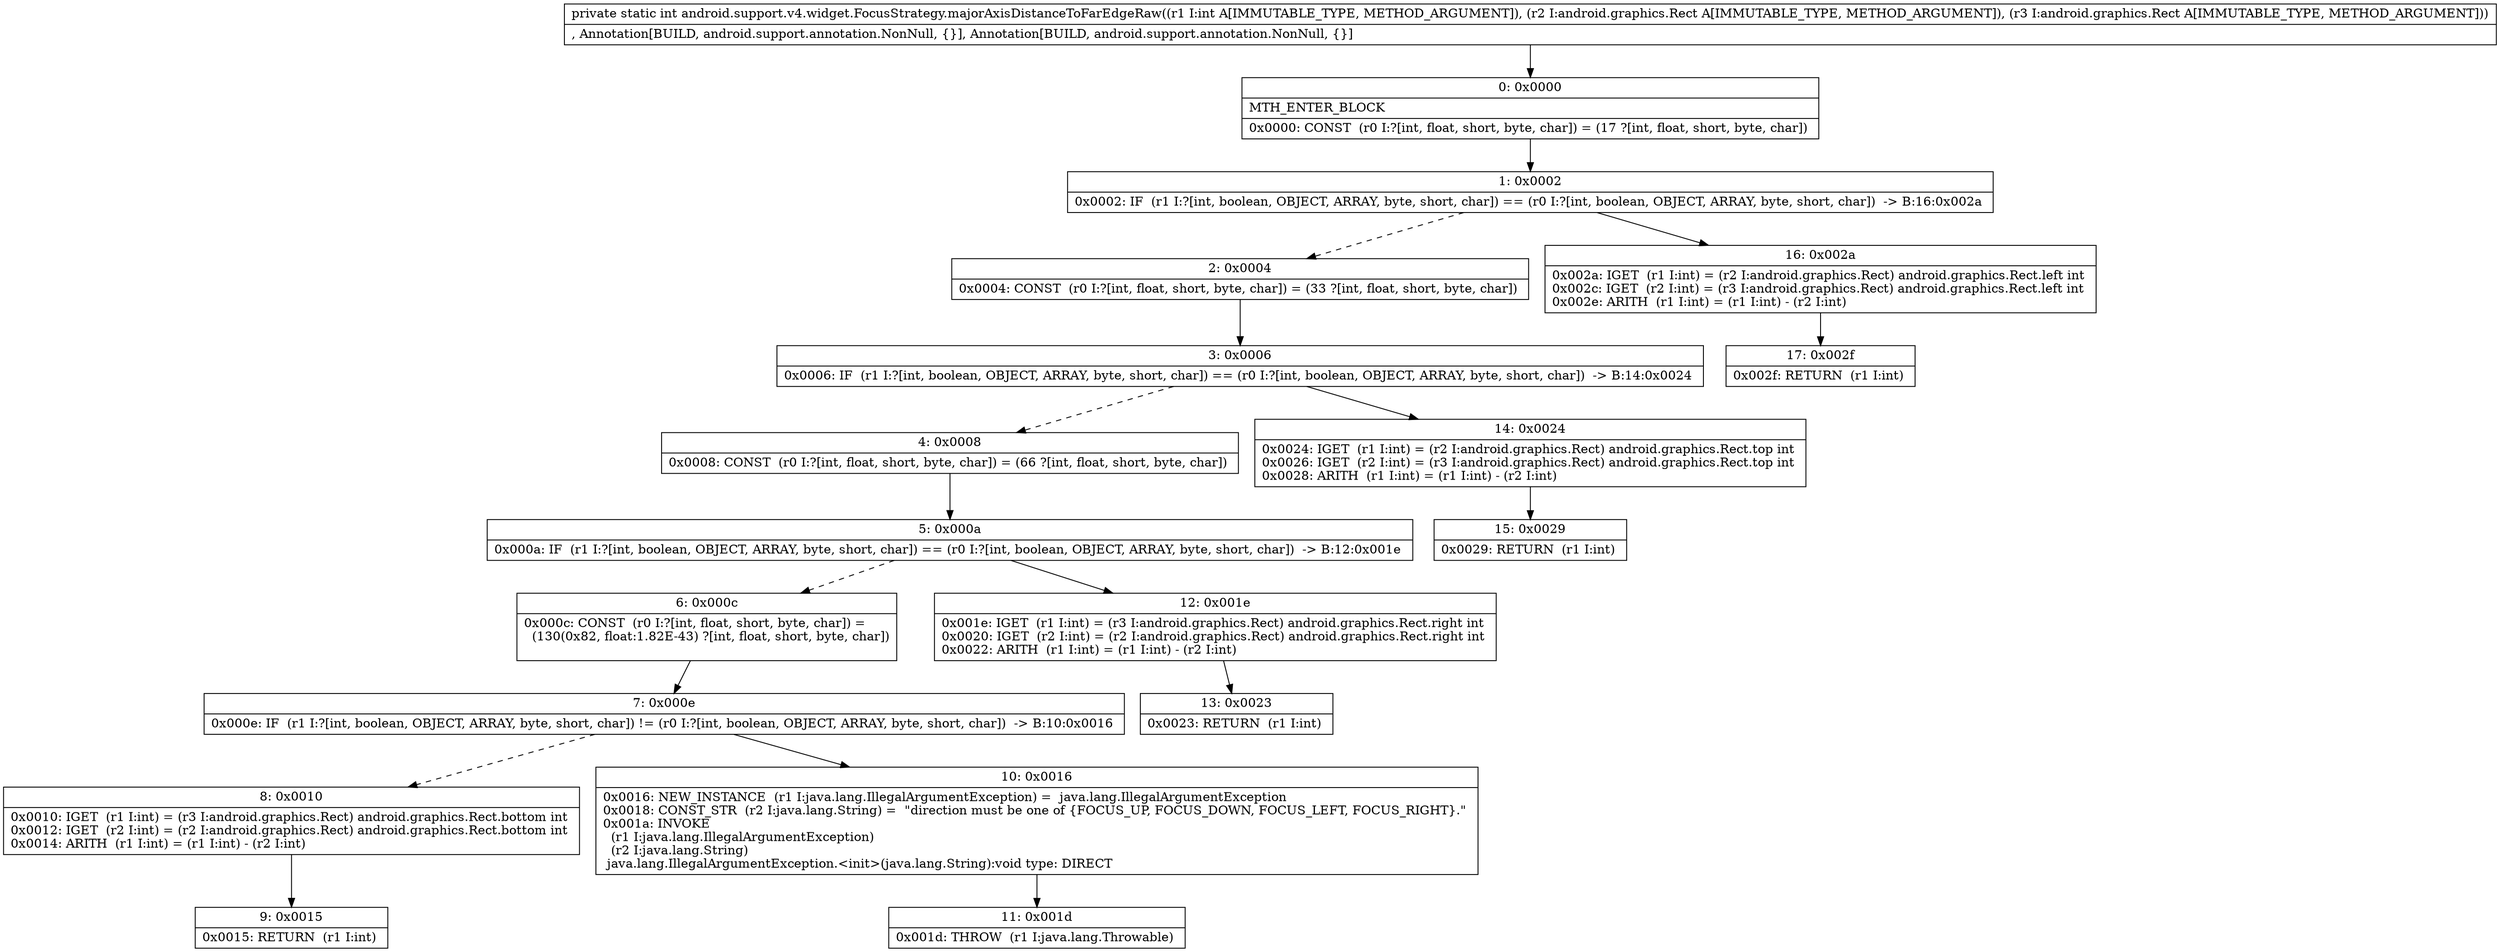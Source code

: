 digraph "CFG forandroid.support.v4.widget.FocusStrategy.majorAxisDistanceToFarEdgeRaw(ILandroid\/graphics\/Rect;Landroid\/graphics\/Rect;)I" {
Node_0 [shape=record,label="{0\:\ 0x0000|MTH_ENTER_BLOCK\l|0x0000: CONST  (r0 I:?[int, float, short, byte, char]) = (17 ?[int, float, short, byte, char]) \l}"];
Node_1 [shape=record,label="{1\:\ 0x0002|0x0002: IF  (r1 I:?[int, boolean, OBJECT, ARRAY, byte, short, char]) == (r0 I:?[int, boolean, OBJECT, ARRAY, byte, short, char])  \-\> B:16:0x002a \l}"];
Node_2 [shape=record,label="{2\:\ 0x0004|0x0004: CONST  (r0 I:?[int, float, short, byte, char]) = (33 ?[int, float, short, byte, char]) \l}"];
Node_3 [shape=record,label="{3\:\ 0x0006|0x0006: IF  (r1 I:?[int, boolean, OBJECT, ARRAY, byte, short, char]) == (r0 I:?[int, boolean, OBJECT, ARRAY, byte, short, char])  \-\> B:14:0x0024 \l}"];
Node_4 [shape=record,label="{4\:\ 0x0008|0x0008: CONST  (r0 I:?[int, float, short, byte, char]) = (66 ?[int, float, short, byte, char]) \l}"];
Node_5 [shape=record,label="{5\:\ 0x000a|0x000a: IF  (r1 I:?[int, boolean, OBJECT, ARRAY, byte, short, char]) == (r0 I:?[int, boolean, OBJECT, ARRAY, byte, short, char])  \-\> B:12:0x001e \l}"];
Node_6 [shape=record,label="{6\:\ 0x000c|0x000c: CONST  (r0 I:?[int, float, short, byte, char]) = \l  (130(0x82, float:1.82E\-43) ?[int, float, short, byte, char])\l \l}"];
Node_7 [shape=record,label="{7\:\ 0x000e|0x000e: IF  (r1 I:?[int, boolean, OBJECT, ARRAY, byte, short, char]) != (r0 I:?[int, boolean, OBJECT, ARRAY, byte, short, char])  \-\> B:10:0x0016 \l}"];
Node_8 [shape=record,label="{8\:\ 0x0010|0x0010: IGET  (r1 I:int) = (r3 I:android.graphics.Rect) android.graphics.Rect.bottom int \l0x0012: IGET  (r2 I:int) = (r2 I:android.graphics.Rect) android.graphics.Rect.bottom int \l0x0014: ARITH  (r1 I:int) = (r1 I:int) \- (r2 I:int) \l}"];
Node_9 [shape=record,label="{9\:\ 0x0015|0x0015: RETURN  (r1 I:int) \l}"];
Node_10 [shape=record,label="{10\:\ 0x0016|0x0016: NEW_INSTANCE  (r1 I:java.lang.IllegalArgumentException) =  java.lang.IllegalArgumentException \l0x0018: CONST_STR  (r2 I:java.lang.String) =  \"direction must be one of \{FOCUS_UP, FOCUS_DOWN, FOCUS_LEFT, FOCUS_RIGHT\}.\" \l0x001a: INVOKE  \l  (r1 I:java.lang.IllegalArgumentException)\l  (r2 I:java.lang.String)\l java.lang.IllegalArgumentException.\<init\>(java.lang.String):void type: DIRECT \l}"];
Node_11 [shape=record,label="{11\:\ 0x001d|0x001d: THROW  (r1 I:java.lang.Throwable) \l}"];
Node_12 [shape=record,label="{12\:\ 0x001e|0x001e: IGET  (r1 I:int) = (r3 I:android.graphics.Rect) android.graphics.Rect.right int \l0x0020: IGET  (r2 I:int) = (r2 I:android.graphics.Rect) android.graphics.Rect.right int \l0x0022: ARITH  (r1 I:int) = (r1 I:int) \- (r2 I:int) \l}"];
Node_13 [shape=record,label="{13\:\ 0x0023|0x0023: RETURN  (r1 I:int) \l}"];
Node_14 [shape=record,label="{14\:\ 0x0024|0x0024: IGET  (r1 I:int) = (r2 I:android.graphics.Rect) android.graphics.Rect.top int \l0x0026: IGET  (r2 I:int) = (r3 I:android.graphics.Rect) android.graphics.Rect.top int \l0x0028: ARITH  (r1 I:int) = (r1 I:int) \- (r2 I:int) \l}"];
Node_15 [shape=record,label="{15\:\ 0x0029|0x0029: RETURN  (r1 I:int) \l}"];
Node_16 [shape=record,label="{16\:\ 0x002a|0x002a: IGET  (r1 I:int) = (r2 I:android.graphics.Rect) android.graphics.Rect.left int \l0x002c: IGET  (r2 I:int) = (r3 I:android.graphics.Rect) android.graphics.Rect.left int \l0x002e: ARITH  (r1 I:int) = (r1 I:int) \- (r2 I:int) \l}"];
Node_17 [shape=record,label="{17\:\ 0x002f|0x002f: RETURN  (r1 I:int) \l}"];
MethodNode[shape=record,label="{private static int android.support.v4.widget.FocusStrategy.majorAxisDistanceToFarEdgeRaw((r1 I:int A[IMMUTABLE_TYPE, METHOD_ARGUMENT]), (r2 I:android.graphics.Rect A[IMMUTABLE_TYPE, METHOD_ARGUMENT]), (r3 I:android.graphics.Rect A[IMMUTABLE_TYPE, METHOD_ARGUMENT]))  | , Annotation[BUILD, android.support.annotation.NonNull, \{\}], Annotation[BUILD, android.support.annotation.NonNull, \{\}]\l}"];
MethodNode -> Node_0;
Node_0 -> Node_1;
Node_1 -> Node_2[style=dashed];
Node_1 -> Node_16;
Node_2 -> Node_3;
Node_3 -> Node_4[style=dashed];
Node_3 -> Node_14;
Node_4 -> Node_5;
Node_5 -> Node_6[style=dashed];
Node_5 -> Node_12;
Node_6 -> Node_7;
Node_7 -> Node_8[style=dashed];
Node_7 -> Node_10;
Node_8 -> Node_9;
Node_10 -> Node_11;
Node_12 -> Node_13;
Node_14 -> Node_15;
Node_16 -> Node_17;
}


